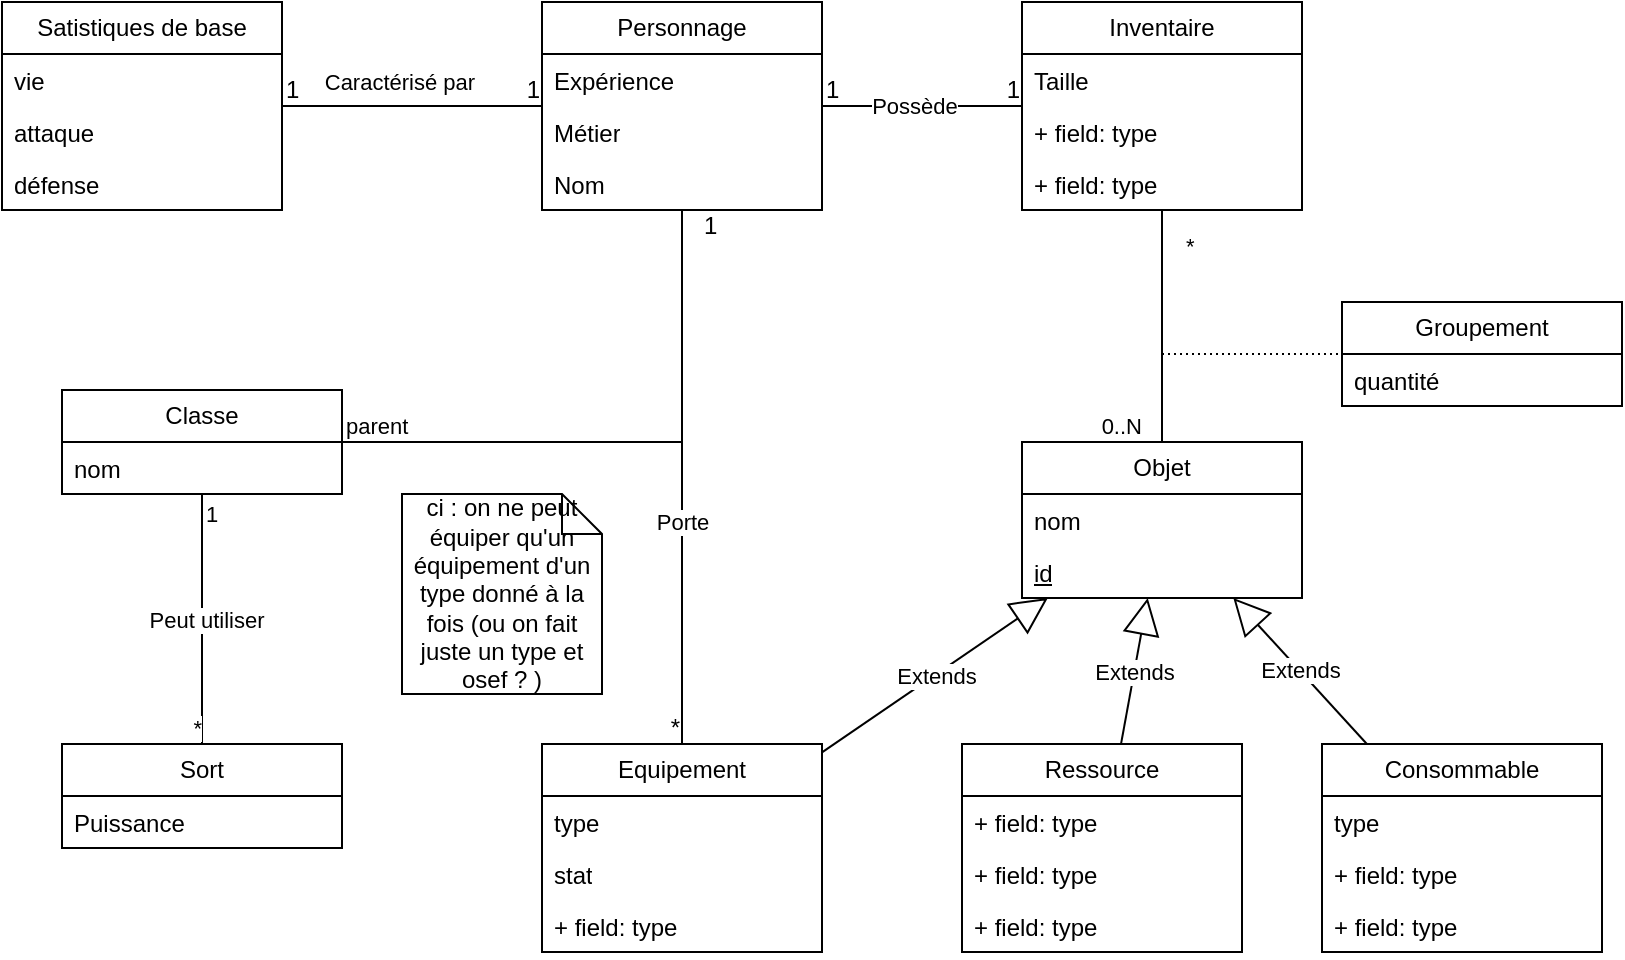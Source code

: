 <mxfile version="22.0.8" type="google">
  <diagram name="Page-1" id="p2ZwMNLD-t0zJRYmpud1">
    <mxGraphModel grid="1" page="1" gridSize="10" guides="1" tooltips="1" connect="1" arrows="1" fold="1" pageScale="1" pageWidth="827" pageHeight="1169" math="0" shadow="0">
      <root>
        <mxCell id="0" />
        <mxCell id="1" parent="0" />
        <mxCell id="0vw9L0OCWcxpulBa2Yhc-1" value="Personnage" style="swimlane;fontStyle=0;childLayout=stackLayout;horizontal=1;startSize=26;fillColor=none;horizontalStack=0;resizeParent=1;resizeParentMax=0;resizeLast=0;collapsible=1;marginBottom=0;whiteSpace=wrap;html=1;" vertex="1" parent="1">
          <mxGeometry x="280" y="110" width="140" height="104" as="geometry" />
        </mxCell>
        <mxCell id="0vw9L0OCWcxpulBa2Yhc-2" value="Expérience" style="text;strokeColor=none;fillColor=none;align=left;verticalAlign=top;spacingLeft=4;spacingRight=4;overflow=hidden;rotatable=0;points=[[0,0.5],[1,0.5]];portConstraint=eastwest;whiteSpace=wrap;html=1;" vertex="1" parent="0vw9L0OCWcxpulBa2Yhc-1">
          <mxGeometry y="26" width="140" height="26" as="geometry" />
        </mxCell>
        <mxCell id="0vw9L0OCWcxpulBa2Yhc-3" value="Métier" style="text;strokeColor=none;fillColor=none;align=left;verticalAlign=top;spacingLeft=4;spacingRight=4;overflow=hidden;rotatable=0;points=[[0,0.5],[1,0.5]];portConstraint=eastwest;whiteSpace=wrap;html=1;" vertex="1" parent="0vw9L0OCWcxpulBa2Yhc-1">
          <mxGeometry y="52" width="140" height="26" as="geometry" />
        </mxCell>
        <mxCell id="0vw9L0OCWcxpulBa2Yhc-4" value="Nom" style="text;strokeColor=none;fillColor=none;align=left;verticalAlign=top;spacingLeft=4;spacingRight=4;overflow=hidden;rotatable=0;points=[[0,0.5],[1,0.5]];portConstraint=eastwest;whiteSpace=wrap;html=1;" vertex="1" parent="0vw9L0OCWcxpulBa2Yhc-1">
          <mxGeometry y="78" width="140" height="26" as="geometry" />
        </mxCell>
        <mxCell id="0vw9L0OCWcxpulBa2Yhc-5" value="Inventaire" style="swimlane;fontStyle=0;childLayout=stackLayout;horizontal=1;startSize=26;fillColor=none;horizontalStack=0;resizeParent=1;resizeParentMax=0;resizeLast=0;collapsible=1;marginBottom=0;whiteSpace=wrap;html=1;" vertex="1" parent="1">
          <mxGeometry x="520" y="110" width="140" height="104" as="geometry" />
        </mxCell>
        <mxCell id="0vw9L0OCWcxpulBa2Yhc-6" value="Taille" style="text;strokeColor=none;fillColor=none;align=left;verticalAlign=top;spacingLeft=4;spacingRight=4;overflow=hidden;rotatable=0;points=[[0,0.5],[1,0.5]];portConstraint=eastwest;whiteSpace=wrap;html=1;" vertex="1" parent="0vw9L0OCWcxpulBa2Yhc-5">
          <mxGeometry y="26" width="140" height="26" as="geometry" />
        </mxCell>
        <mxCell id="0vw9L0OCWcxpulBa2Yhc-7" value="+ field: type" style="text;strokeColor=none;fillColor=none;align=left;verticalAlign=top;spacingLeft=4;spacingRight=4;overflow=hidden;rotatable=0;points=[[0,0.5],[1,0.5]];portConstraint=eastwest;whiteSpace=wrap;html=1;" vertex="1" parent="0vw9L0OCWcxpulBa2Yhc-5">
          <mxGeometry y="52" width="140" height="26" as="geometry" />
        </mxCell>
        <mxCell id="0vw9L0OCWcxpulBa2Yhc-8" value="+ field: type" style="text;strokeColor=none;fillColor=none;align=left;verticalAlign=top;spacingLeft=4;spacingRight=4;overflow=hidden;rotatable=0;points=[[0,0.5],[1,0.5]];portConstraint=eastwest;whiteSpace=wrap;html=1;" vertex="1" parent="0vw9L0OCWcxpulBa2Yhc-5">
          <mxGeometry y="78" width="140" height="26" as="geometry" />
        </mxCell>
        <mxCell id="0vw9L0OCWcxpulBa2Yhc-9" value="Satistiques de base" style="swimlane;fontStyle=0;childLayout=stackLayout;horizontal=1;startSize=26;fillColor=none;horizontalStack=0;resizeParent=1;resizeParentMax=0;resizeLast=0;collapsible=1;marginBottom=0;whiteSpace=wrap;html=1;" vertex="1" parent="1">
          <mxGeometry x="10" y="110" width="140" height="104" as="geometry" />
        </mxCell>
        <mxCell id="0vw9L0OCWcxpulBa2Yhc-10" value="vie" style="text;strokeColor=none;fillColor=none;align=left;verticalAlign=top;spacingLeft=4;spacingRight=4;overflow=hidden;rotatable=0;points=[[0,0.5],[1,0.5]];portConstraint=eastwest;whiteSpace=wrap;html=1;" vertex="1" parent="0vw9L0OCWcxpulBa2Yhc-9">
          <mxGeometry y="26" width="140" height="26" as="geometry" />
        </mxCell>
        <mxCell id="0vw9L0OCWcxpulBa2Yhc-11" value="attaque" style="text;strokeColor=none;fillColor=none;align=left;verticalAlign=top;spacingLeft=4;spacingRight=4;overflow=hidden;rotatable=0;points=[[0,0.5],[1,0.5]];portConstraint=eastwest;whiteSpace=wrap;html=1;" vertex="1" parent="0vw9L0OCWcxpulBa2Yhc-9">
          <mxGeometry y="52" width="140" height="26" as="geometry" />
        </mxCell>
        <mxCell id="0vw9L0OCWcxpulBa2Yhc-12" value="défense" style="text;strokeColor=none;fillColor=none;align=left;verticalAlign=top;spacingLeft=4;spacingRight=4;overflow=hidden;rotatable=0;points=[[0,0.5],[1,0.5]];portConstraint=eastwest;whiteSpace=wrap;html=1;" vertex="1" parent="0vw9L0OCWcxpulBa2Yhc-9">
          <mxGeometry y="78" width="140" height="26" as="geometry" />
        </mxCell>
        <mxCell id="0vw9L0OCWcxpulBa2Yhc-13" value="Equipement" style="swimlane;fontStyle=0;childLayout=stackLayout;horizontal=1;startSize=26;fillColor=none;horizontalStack=0;resizeParent=1;resizeParentMax=0;resizeLast=0;collapsible=1;marginBottom=0;whiteSpace=wrap;html=1;" vertex="1" parent="1">
          <mxGeometry x="280" y="481" width="140" height="104" as="geometry" />
        </mxCell>
        <mxCell id="0vw9L0OCWcxpulBa2Yhc-14" value="type" style="text;strokeColor=none;fillColor=none;align=left;verticalAlign=top;spacingLeft=4;spacingRight=4;overflow=hidden;rotatable=0;points=[[0,0.5],[1,0.5]];portConstraint=eastwest;whiteSpace=wrap;html=1;" vertex="1" parent="0vw9L0OCWcxpulBa2Yhc-13">
          <mxGeometry y="26" width="140" height="26" as="geometry" />
        </mxCell>
        <mxCell id="0vw9L0OCWcxpulBa2Yhc-15" value="stat" style="text;strokeColor=none;fillColor=none;align=left;verticalAlign=top;spacingLeft=4;spacingRight=4;overflow=hidden;rotatable=0;points=[[0,0.5],[1,0.5]];portConstraint=eastwest;whiteSpace=wrap;html=1;" vertex="1" parent="0vw9L0OCWcxpulBa2Yhc-13">
          <mxGeometry y="52" width="140" height="26" as="geometry" />
        </mxCell>
        <mxCell id="0vw9L0OCWcxpulBa2Yhc-16" value="+ field: type" style="text;strokeColor=none;fillColor=none;align=left;verticalAlign=top;spacingLeft=4;spacingRight=4;overflow=hidden;rotatable=0;points=[[0,0.5],[1,0.5]];portConstraint=eastwest;whiteSpace=wrap;html=1;" vertex="1" parent="0vw9L0OCWcxpulBa2Yhc-13">
          <mxGeometry y="78" width="140" height="26" as="geometry" />
        </mxCell>
        <mxCell id="0vw9L0OCWcxpulBa2Yhc-17" value="Consommable" style="swimlane;fontStyle=0;childLayout=stackLayout;horizontal=1;startSize=26;fillColor=none;horizontalStack=0;resizeParent=1;resizeParentMax=0;resizeLast=0;collapsible=1;marginBottom=0;whiteSpace=wrap;html=1;" vertex="1" parent="1">
          <mxGeometry x="670" y="481" width="140" height="104" as="geometry" />
        </mxCell>
        <mxCell id="0vw9L0OCWcxpulBa2Yhc-18" value="type" style="text;strokeColor=none;fillColor=none;align=left;verticalAlign=top;spacingLeft=4;spacingRight=4;overflow=hidden;rotatable=0;points=[[0,0.5],[1,0.5]];portConstraint=eastwest;whiteSpace=wrap;html=1;" vertex="1" parent="0vw9L0OCWcxpulBa2Yhc-17">
          <mxGeometry y="26" width="140" height="26" as="geometry" />
        </mxCell>
        <mxCell id="0vw9L0OCWcxpulBa2Yhc-19" value="+ field: type" style="text;strokeColor=none;fillColor=none;align=left;verticalAlign=top;spacingLeft=4;spacingRight=4;overflow=hidden;rotatable=0;points=[[0,0.5],[1,0.5]];portConstraint=eastwest;whiteSpace=wrap;html=1;" vertex="1" parent="0vw9L0OCWcxpulBa2Yhc-17">
          <mxGeometry y="52" width="140" height="26" as="geometry" />
        </mxCell>
        <mxCell id="0vw9L0OCWcxpulBa2Yhc-20" value="+ field: type" style="text;strokeColor=none;fillColor=none;align=left;verticalAlign=top;spacingLeft=4;spacingRight=4;overflow=hidden;rotatable=0;points=[[0,0.5],[1,0.5]];portConstraint=eastwest;whiteSpace=wrap;html=1;" vertex="1" parent="0vw9L0OCWcxpulBa2Yhc-17">
          <mxGeometry y="78" width="140" height="26" as="geometry" />
        </mxCell>
        <mxCell id="0vw9L0OCWcxpulBa2Yhc-21" value="Ressource" style="swimlane;fontStyle=0;childLayout=stackLayout;horizontal=1;startSize=26;fillColor=none;horizontalStack=0;resizeParent=1;resizeParentMax=0;resizeLast=0;collapsible=1;marginBottom=0;whiteSpace=wrap;html=1;" vertex="1" parent="1">
          <mxGeometry x="490" y="481" width="140" height="104" as="geometry" />
        </mxCell>
        <mxCell id="0vw9L0OCWcxpulBa2Yhc-22" value="+ field: type" style="text;strokeColor=none;fillColor=none;align=left;verticalAlign=top;spacingLeft=4;spacingRight=4;overflow=hidden;rotatable=0;points=[[0,0.5],[1,0.5]];portConstraint=eastwest;whiteSpace=wrap;html=1;" vertex="1" parent="0vw9L0OCWcxpulBa2Yhc-21">
          <mxGeometry y="26" width="140" height="26" as="geometry" />
        </mxCell>
        <mxCell id="0vw9L0OCWcxpulBa2Yhc-23" value="+ field: type" style="text;strokeColor=none;fillColor=none;align=left;verticalAlign=top;spacingLeft=4;spacingRight=4;overflow=hidden;rotatable=0;points=[[0,0.5],[1,0.5]];portConstraint=eastwest;whiteSpace=wrap;html=1;" vertex="1" parent="0vw9L0OCWcxpulBa2Yhc-21">
          <mxGeometry y="52" width="140" height="26" as="geometry" />
        </mxCell>
        <mxCell id="0vw9L0OCWcxpulBa2Yhc-24" value="+ field: type" style="text;strokeColor=none;fillColor=none;align=left;verticalAlign=top;spacingLeft=4;spacingRight=4;overflow=hidden;rotatable=0;points=[[0,0.5],[1,0.5]];portConstraint=eastwest;whiteSpace=wrap;html=1;" vertex="1" parent="0vw9L0OCWcxpulBa2Yhc-21">
          <mxGeometry y="78" width="140" height="26" as="geometry" />
        </mxCell>
        <mxCell id="0vw9L0OCWcxpulBa2Yhc-25" value="Objet" style="swimlane;fontStyle=0;childLayout=stackLayout;horizontal=1;startSize=26;fillColor=none;horizontalStack=0;resizeParent=1;resizeParentMax=0;resizeLast=0;collapsible=1;marginBottom=0;whiteSpace=wrap;html=1;" vertex="1" parent="1">
          <mxGeometry x="520" y="330" width="140" height="78" as="geometry" />
        </mxCell>
        <mxCell id="0vw9L0OCWcxpulBa2Yhc-26" value="nom" style="text;strokeColor=none;fillColor=none;align=left;verticalAlign=top;spacingLeft=4;spacingRight=4;overflow=hidden;rotatable=0;points=[[0,0.5],[1,0.5]];portConstraint=eastwest;whiteSpace=wrap;html=1;" vertex="1" parent="0vw9L0OCWcxpulBa2Yhc-25">
          <mxGeometry y="26" width="140" height="26" as="geometry" />
        </mxCell>
        <mxCell id="0vw9L0OCWcxpulBa2Yhc-27" value="&lt;u&gt;id&lt;/u&gt;" style="text;strokeColor=none;fillColor=none;align=left;verticalAlign=top;spacingLeft=4;spacingRight=4;overflow=hidden;rotatable=0;points=[[0,0.5],[1,0.5]];portConstraint=eastwest;whiteSpace=wrap;html=1;" vertex="1" parent="0vw9L0OCWcxpulBa2Yhc-25">
          <mxGeometry y="52" width="140" height="26" as="geometry" />
        </mxCell>
        <mxCell id="0vw9L0OCWcxpulBa2Yhc-31" value="Groupement" style="swimlane;fontStyle=0;childLayout=stackLayout;horizontal=1;startSize=26;fillColor=none;horizontalStack=0;resizeParent=1;resizeParentMax=0;resizeLast=0;collapsible=1;marginBottom=0;whiteSpace=wrap;html=1;" vertex="1" parent="1">
          <mxGeometry x="680" y="260" width="140" height="52" as="geometry" />
        </mxCell>
        <mxCell id="0vw9L0OCWcxpulBa2Yhc-32" value="quantité" style="text;strokeColor=none;fillColor=none;align=left;verticalAlign=top;spacingLeft=4;spacingRight=4;overflow=hidden;rotatable=0;points=[[0,0.5],[1,0.5]];portConstraint=eastwest;whiteSpace=wrap;html=1;" vertex="1" parent="0vw9L0OCWcxpulBa2Yhc-31">
          <mxGeometry y="26" width="140" height="26" as="geometry" />
        </mxCell>
        <mxCell id="0vw9L0OCWcxpulBa2Yhc-35" value="" style="endArrow=none;html=1;rounded=0;dashed=1;dashPattern=1 2;" edge="1" parent="1" target="0vw9L0OCWcxpulBa2Yhc-31">
          <mxGeometry relative="1" as="geometry">
            <mxPoint x="590" y="286" as="sourcePoint" />
            <mxPoint x="490" y="340" as="targetPoint" />
          </mxGeometry>
        </mxCell>
        <mxCell id="0vw9L0OCWcxpulBa2Yhc-36" value="" style="resizable=0;html=1;whiteSpace=wrap;align=left;verticalAlign=bottom;" connectable="0" vertex="1" parent="0vw9L0OCWcxpulBa2Yhc-35">
          <mxGeometry x="-1" relative="1" as="geometry" />
        </mxCell>
        <mxCell id="0vw9L0OCWcxpulBa2Yhc-38" value="Extends" style="endArrow=block;endSize=16;endFill=0;html=1;rounded=0;" edge="1" parent="1" source="0vw9L0OCWcxpulBa2Yhc-21" target="0vw9L0OCWcxpulBa2Yhc-25">
          <mxGeometry width="160" relative="1" as="geometry">
            <mxPoint x="330" y="430" as="sourcePoint" />
            <mxPoint x="490" y="430" as="targetPoint" />
          </mxGeometry>
        </mxCell>
        <mxCell id="0vw9L0OCWcxpulBa2Yhc-39" value="Extends" style="endArrow=block;endSize=16;endFill=0;html=1;rounded=0;" edge="1" parent="1" source="0vw9L0OCWcxpulBa2Yhc-17" target="0vw9L0OCWcxpulBa2Yhc-25">
          <mxGeometry width="160" relative="1" as="geometry">
            <mxPoint x="430" y="495" as="sourcePoint" />
            <mxPoint x="543" y="418" as="targetPoint" />
          </mxGeometry>
        </mxCell>
        <mxCell id="0vw9L0OCWcxpulBa2Yhc-41" value="" style="endArrow=none;html=1;rounded=0;" edge="1" parent="1" source="0vw9L0OCWcxpulBa2Yhc-1" target="0vw9L0OCWcxpulBa2Yhc-5">
          <mxGeometry relative="1" as="geometry">
            <mxPoint x="330" y="300" as="sourcePoint" />
            <mxPoint x="490" y="300" as="targetPoint" />
          </mxGeometry>
        </mxCell>
        <mxCell id="0vw9L0OCWcxpulBa2Yhc-42" value="1" style="resizable=0;html=1;whiteSpace=wrap;align=left;verticalAlign=bottom;" connectable="0" vertex="1" parent="0vw9L0OCWcxpulBa2Yhc-41">
          <mxGeometry x="-1" relative="1" as="geometry" />
        </mxCell>
        <mxCell id="0vw9L0OCWcxpulBa2Yhc-43" value="1" style="resizable=0;html=1;whiteSpace=wrap;align=right;verticalAlign=bottom;" connectable="0" vertex="1" parent="0vw9L0OCWcxpulBa2Yhc-41">
          <mxGeometry x="1" relative="1" as="geometry" />
        </mxCell>
        <mxCell id="0vw9L0OCWcxpulBa2Yhc-44" value="Possède" style="edgeLabel;html=1;align=center;verticalAlign=middle;resizable=0;points=[];" connectable="0" vertex="1" parent="0vw9L0OCWcxpulBa2Yhc-41">
          <mxGeometry x="-0.08" relative="1" as="geometry">
            <mxPoint as="offset" />
          </mxGeometry>
        </mxCell>
        <mxCell id="0vw9L0OCWcxpulBa2Yhc-45" value="" style="endArrow=none;html=1;rounded=0;" edge="1" parent="1" source="0vw9L0OCWcxpulBa2Yhc-9" target="0vw9L0OCWcxpulBa2Yhc-1">
          <mxGeometry relative="1" as="geometry">
            <mxPoint x="180" y="270" as="sourcePoint" />
            <mxPoint x="280" y="270" as="targetPoint" />
          </mxGeometry>
        </mxCell>
        <mxCell id="0vw9L0OCWcxpulBa2Yhc-46" value="1" style="resizable=0;html=1;whiteSpace=wrap;align=left;verticalAlign=bottom;" connectable="0" vertex="1" parent="0vw9L0OCWcxpulBa2Yhc-45">
          <mxGeometry x="-1" relative="1" as="geometry" />
        </mxCell>
        <mxCell id="0vw9L0OCWcxpulBa2Yhc-47" value="1" style="resizable=0;html=1;whiteSpace=wrap;align=right;verticalAlign=bottom;" connectable="0" vertex="1" parent="0vw9L0OCWcxpulBa2Yhc-45">
          <mxGeometry x="1" relative="1" as="geometry" />
        </mxCell>
        <mxCell id="0vw9L0OCWcxpulBa2Yhc-48" value="Caractérisé par&amp;nbsp;" style="edgeLabel;html=1;align=center;verticalAlign=middle;resizable=0;points=[];" connectable="0" vertex="1" parent="0vw9L0OCWcxpulBa2Yhc-45">
          <mxGeometry x="-0.08" relative="1" as="geometry">
            <mxPoint y="-12" as="offset" />
          </mxGeometry>
        </mxCell>
        <mxCell id="0vw9L0OCWcxpulBa2Yhc-53" value="Extends" style="endArrow=block;endSize=16;endFill=0;html=1;rounded=0;" edge="1" parent="1" source="0vw9L0OCWcxpulBa2Yhc-13" target="0vw9L0OCWcxpulBa2Yhc-25">
          <mxGeometry width="160" relative="1" as="geometry">
            <mxPoint x="380" y="481" as="sourcePoint" />
            <mxPoint x="393" y="408" as="targetPoint" />
          </mxGeometry>
        </mxCell>
        <mxCell id="0vw9L0OCWcxpulBa2Yhc-54" value="" style="endArrow=none;html=1;rounded=0;" edge="1" parent="1" source="0vw9L0OCWcxpulBa2Yhc-1" target="0vw9L0OCWcxpulBa2Yhc-13">
          <mxGeometry relative="1" as="geometry">
            <mxPoint x="250" y="368.5" as="sourcePoint" />
            <mxPoint x="380" y="368.5" as="targetPoint" />
          </mxGeometry>
        </mxCell>
        <mxCell id="0vw9L0OCWcxpulBa2Yhc-55" value="1" style="resizable=0;html=1;whiteSpace=wrap;align=left;verticalAlign=bottom;" connectable="0" vertex="1" parent="0vw9L0OCWcxpulBa2Yhc-54">
          <mxGeometry x="-1" relative="1" as="geometry">
            <mxPoint x="9" y="16" as="offset" />
          </mxGeometry>
        </mxCell>
        <mxCell id="0vw9L0OCWcxpulBa2Yhc-56" value="*" style="resizable=0;html=1;whiteSpace=wrap;align=right;verticalAlign=bottom;" connectable="0" vertex="1" parent="0vw9L0OCWcxpulBa2Yhc-54">
          <mxGeometry x="1" relative="1" as="geometry" />
        </mxCell>
        <mxCell id="0vw9L0OCWcxpulBa2Yhc-57" value="Porte" style="edgeLabel;html=1;align=center;verticalAlign=middle;resizable=0;points=[];" connectable="0" vertex="1" parent="0vw9L0OCWcxpulBa2Yhc-54">
          <mxGeometry x="-0.08" relative="1" as="geometry">
            <mxPoint y="33" as="offset" />
          </mxGeometry>
        </mxCell>
        <mxCell id="WHqj2dXiETuYEtouwBAT-1" value="Classe" style="swimlane;fontStyle=0;childLayout=stackLayout;horizontal=1;startSize=26;fillColor=none;horizontalStack=0;resizeParent=1;resizeParentMax=0;resizeLast=0;collapsible=1;marginBottom=0;whiteSpace=wrap;html=1;" vertex="1" parent="1">
          <mxGeometry x="40" y="304" width="140" height="52" as="geometry" />
        </mxCell>
        <mxCell id="WHqj2dXiETuYEtouwBAT-2" value="nom" style="text;strokeColor=none;fillColor=none;align=left;verticalAlign=top;spacingLeft=4;spacingRight=4;overflow=hidden;rotatable=0;points=[[0,0.5],[1,0.5]];portConstraint=eastwest;whiteSpace=wrap;html=1;" vertex="1" parent="WHqj2dXiETuYEtouwBAT-1">
          <mxGeometry y="26" width="140" height="26" as="geometry" />
        </mxCell>
        <mxCell id="WHqj2dXiETuYEtouwBAT-5" value="Sort" style="swimlane;fontStyle=0;childLayout=stackLayout;horizontal=1;startSize=26;fillColor=none;horizontalStack=0;resizeParent=1;resizeParentMax=0;resizeLast=0;collapsible=1;marginBottom=0;whiteSpace=wrap;html=1;" vertex="1" parent="1">
          <mxGeometry x="40" y="481" width="140" height="52" as="geometry" />
        </mxCell>
        <mxCell id="WHqj2dXiETuYEtouwBAT-6" value="Puissance" style="text;strokeColor=none;fillColor=none;align=left;verticalAlign=top;spacingLeft=4;spacingRight=4;overflow=hidden;rotatable=0;points=[[0,0.5],[1,0.5]];portConstraint=eastwest;whiteSpace=wrap;html=1;" vertex="1" parent="WHqj2dXiETuYEtouwBAT-5">
          <mxGeometry y="26" width="140" height="26" as="geometry" />
        </mxCell>
        <mxCell id="WHqj2dXiETuYEtouwBAT-13" value="" style="endArrow=none;html=1;edgeStyle=orthogonalEdgeStyle;rounded=0;" edge="1" parent="1" source="WHqj2dXiETuYEtouwBAT-1" target="0vw9L0OCWcxpulBa2Yhc-1">
          <mxGeometry relative="1" as="geometry">
            <mxPoint x="330" y="310" as="sourcePoint" />
            <mxPoint x="270" y="260" as="targetPoint" />
          </mxGeometry>
        </mxCell>
        <mxCell id="WHqj2dXiETuYEtouwBAT-14" value="parent" style="edgeLabel;resizable=0;html=1;align=left;verticalAlign=bottom;" connectable="0" vertex="1" parent="WHqj2dXiETuYEtouwBAT-13">
          <mxGeometry x="-1" relative="1" as="geometry" />
        </mxCell>
        <mxCell id="WHqj2dXiETuYEtouwBAT-16" value="" style="endArrow=none;html=1;edgeStyle=orthogonalEdgeStyle;rounded=0;" edge="1" parent="1" source="WHqj2dXiETuYEtouwBAT-1" target="WHqj2dXiETuYEtouwBAT-5">
          <mxGeometry relative="1" as="geometry">
            <mxPoint x="80" y="430" as="sourcePoint" />
            <mxPoint x="240" y="430" as="targetPoint" />
          </mxGeometry>
        </mxCell>
        <mxCell id="WHqj2dXiETuYEtouwBAT-17" value="1" style="edgeLabel;resizable=0;html=1;align=left;verticalAlign=bottom;" connectable="0" vertex="1" parent="WHqj2dXiETuYEtouwBAT-16">
          <mxGeometry x="-1" relative="1" as="geometry">
            <mxPoint y="18" as="offset" />
          </mxGeometry>
        </mxCell>
        <mxCell id="WHqj2dXiETuYEtouwBAT-18" value="*" style="edgeLabel;resizable=0;html=1;align=right;verticalAlign=bottom;" connectable="0" vertex="1" parent="WHqj2dXiETuYEtouwBAT-16">
          <mxGeometry x="1" relative="1" as="geometry" />
        </mxCell>
        <mxCell id="WHqj2dXiETuYEtouwBAT-19" value="Peut utiliser" style="edgeLabel;html=1;align=center;verticalAlign=middle;resizable=0;points=[];" connectable="0" vertex="1" parent="WHqj2dXiETuYEtouwBAT-16">
          <mxGeometry x="0.01" y="2" relative="1" as="geometry">
            <mxPoint as="offset" />
          </mxGeometry>
        </mxCell>
        <mxCell id="WHqj2dXiETuYEtouwBAT-20" value="" style="endArrow=none;html=1;edgeStyle=orthogonalEdgeStyle;rounded=0;" edge="1" parent="1" source="0vw9L0OCWcxpulBa2Yhc-5" target="0vw9L0OCWcxpulBa2Yhc-25">
          <mxGeometry relative="1" as="geometry">
            <mxPoint x="320" y="310" as="sourcePoint" />
            <mxPoint x="480" y="310" as="targetPoint" />
          </mxGeometry>
        </mxCell>
        <mxCell id="WHqj2dXiETuYEtouwBAT-21" value="*" style="edgeLabel;resizable=0;html=1;align=left;verticalAlign=bottom;" connectable="0" vertex="1" parent="WHqj2dXiETuYEtouwBAT-20">
          <mxGeometry x="-1" relative="1" as="geometry">
            <mxPoint x="10" y="26" as="offset" />
          </mxGeometry>
        </mxCell>
        <mxCell id="WHqj2dXiETuYEtouwBAT-22" value="0..N" style="edgeLabel;resizable=0;html=1;align=right;verticalAlign=bottom;" connectable="0" vertex="1" parent="WHqj2dXiETuYEtouwBAT-20">
          <mxGeometry x="1" relative="1" as="geometry">
            <mxPoint x="-10" as="offset" />
          </mxGeometry>
        </mxCell>
        <mxCell id="WHqj2dXiETuYEtouwBAT-23" value="ci : on ne peut équiper qu&#39;un équipement d&#39;un type donné à la fois (ou on fait juste un type et osef ? )" style="shape=note;size=20;whiteSpace=wrap;html=1;" vertex="1" parent="1">
          <mxGeometry x="210" y="356" width="100" height="100" as="geometry" />
        </mxCell>
      </root>
    </mxGraphModel>
  </diagram>
</mxfile>
